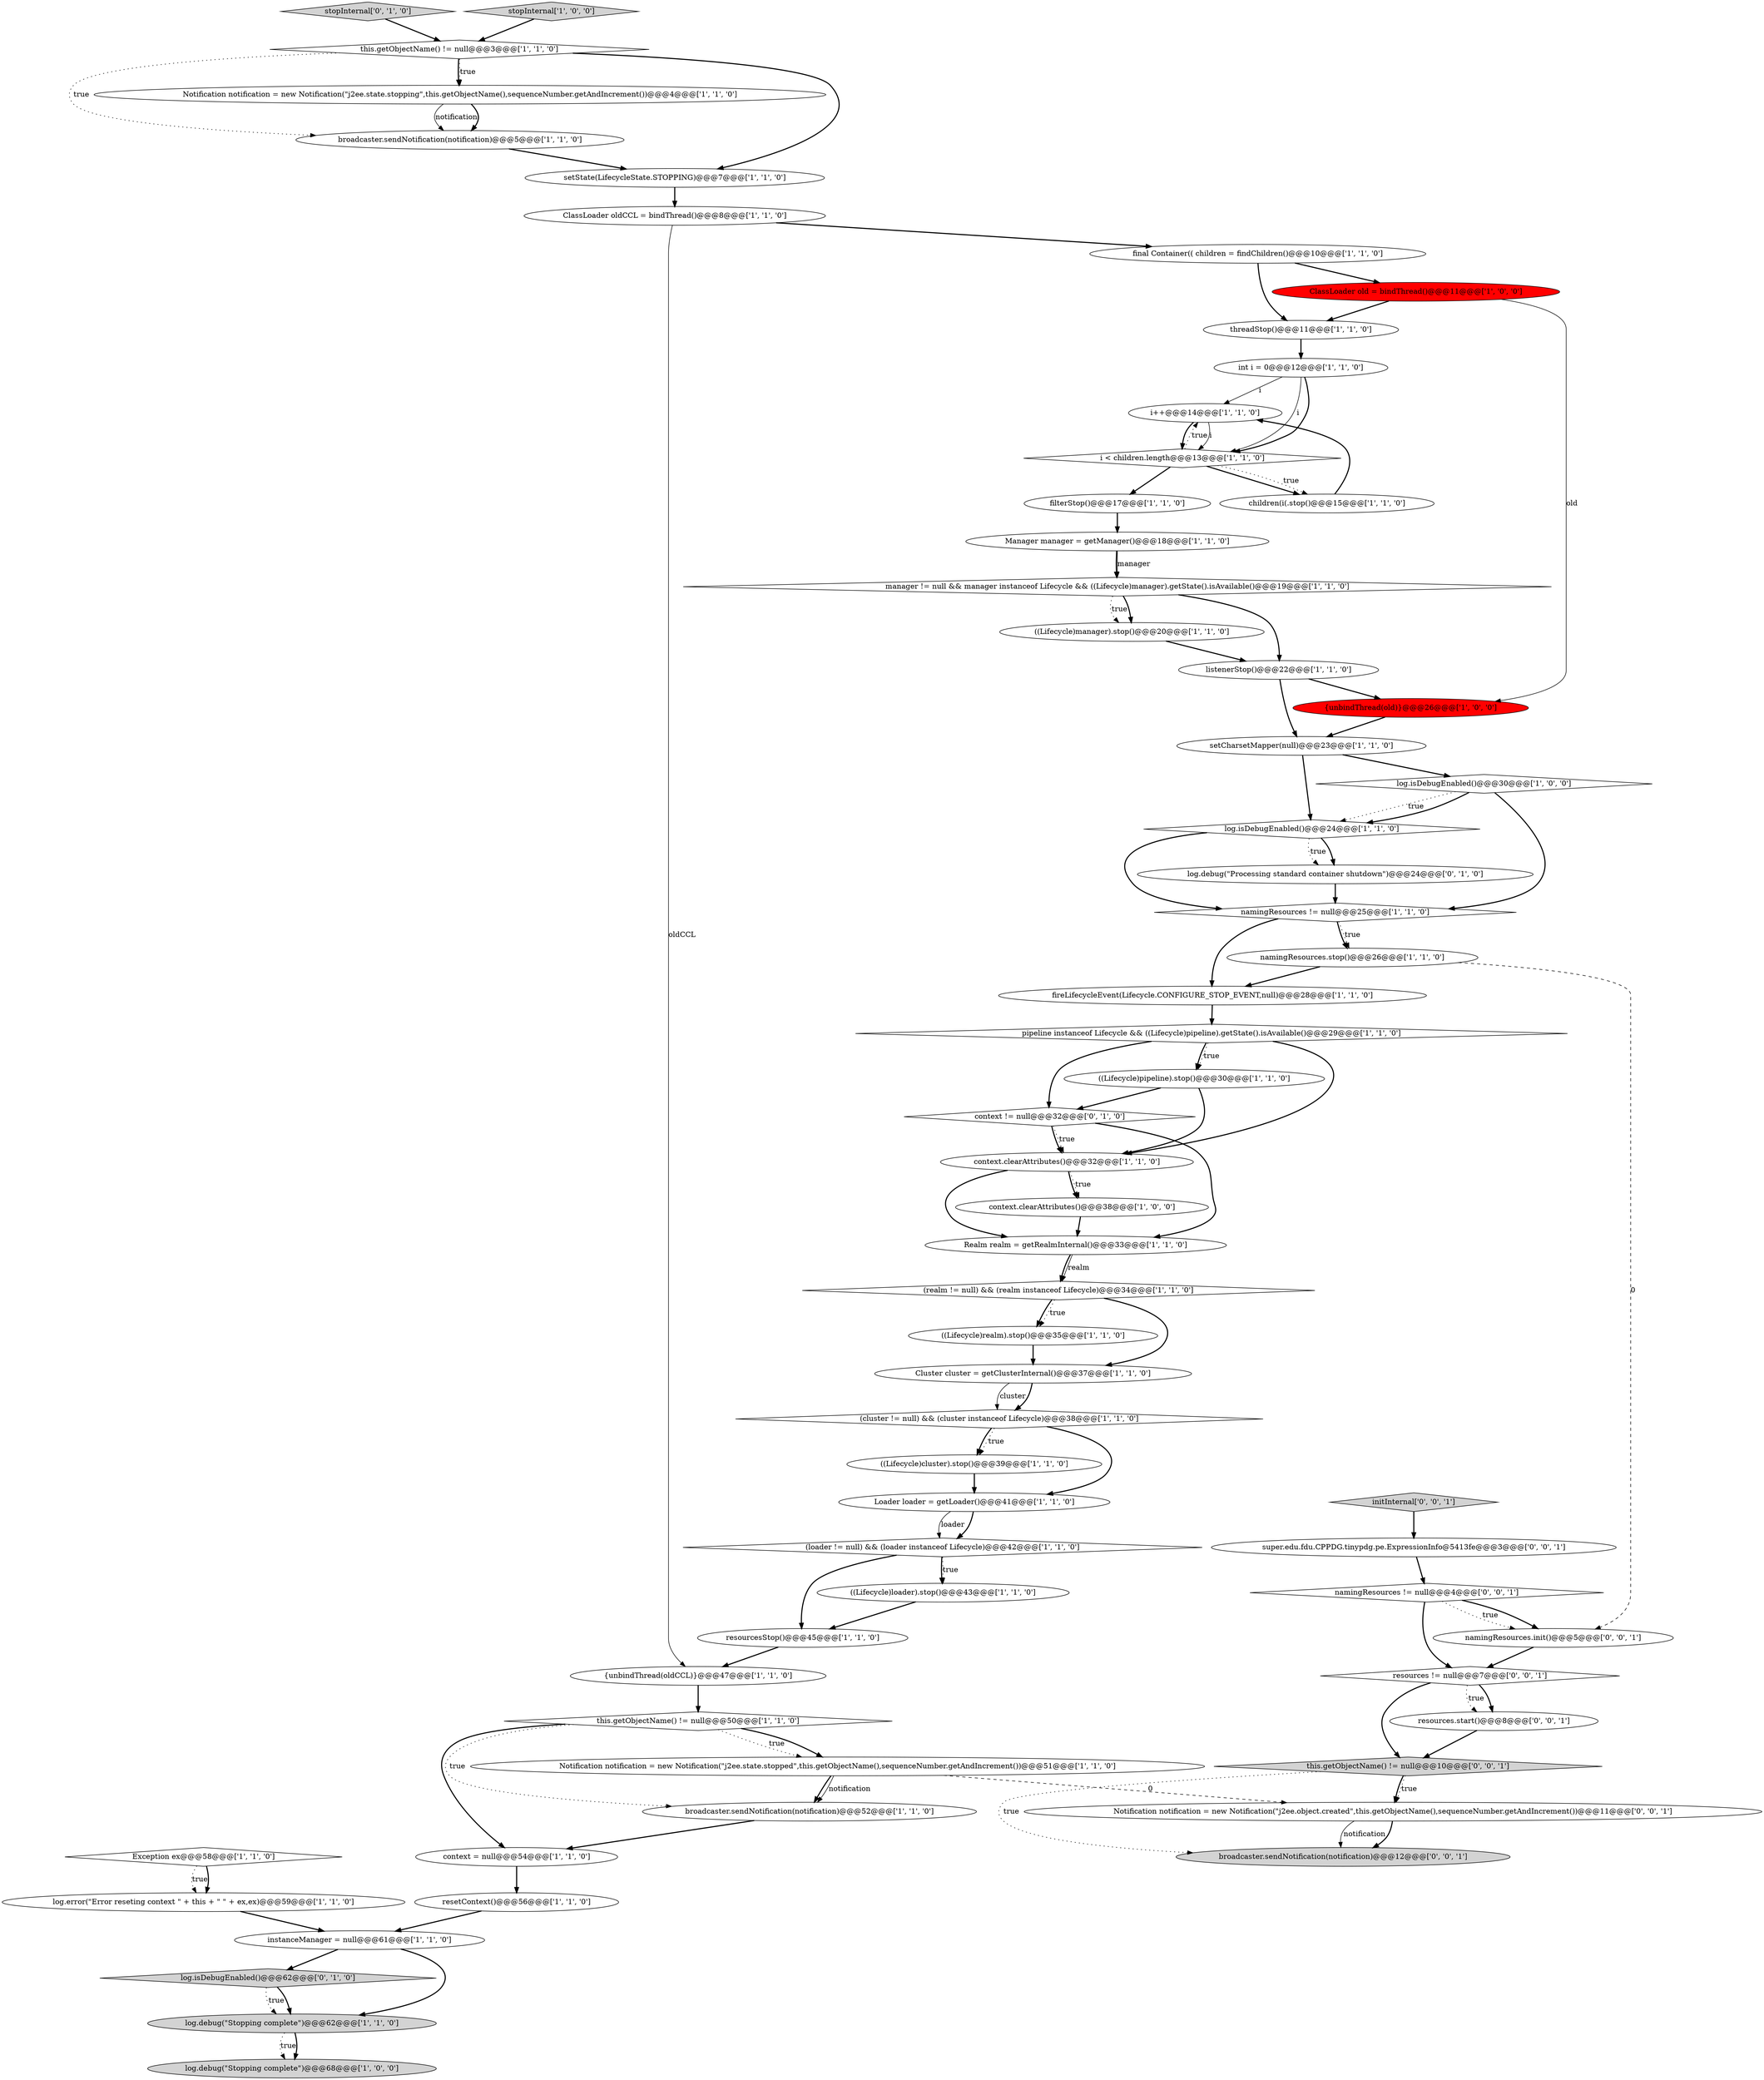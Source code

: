 digraph {
22 [style = filled, label = "broadcaster.sendNotification(notification)@@@52@@@['1', '1', '0']", fillcolor = white, shape = ellipse image = "AAA0AAABBB1BBB"];
53 [style = filled, label = "stopInternal['0', '1', '0']", fillcolor = lightgray, shape = diamond image = "AAA0AAABBB2BBB"];
42 [style = filled, label = "i++@@@14@@@['1', '1', '0']", fillcolor = white, shape = ellipse image = "AAA0AAABBB1BBB"];
55 [style = filled, label = "Notification notification = new Notification(\"j2ee.object.created\",this.getObjectName(),sequenceNumber.getAndIncrement())@@@11@@@['0', '0', '1']", fillcolor = white, shape = ellipse image = "AAA0AAABBB3BBB"];
3 [style = filled, label = "resetContext()@@@56@@@['1', '1', '0']", fillcolor = white, shape = ellipse image = "AAA0AAABBB1BBB"];
62 [style = filled, label = "namingResources != null@@@4@@@['0', '0', '1']", fillcolor = white, shape = diamond image = "AAA0AAABBB3BBB"];
10 [style = filled, label = "(realm != null) && (realm instanceof Lifecycle)@@@34@@@['1', '1', '0']", fillcolor = white, shape = diamond image = "AAA0AAABBB1BBB"];
40 [style = filled, label = "log.error(\"Error reseting context \" + this + \" \" + ex,ex)@@@59@@@['1', '1', '0']", fillcolor = white, shape = ellipse image = "AAA0AAABBB1BBB"];
43 [style = filled, label = "Cluster cluster = getClusterInternal()@@@37@@@['1', '1', '0']", fillcolor = white, shape = ellipse image = "AAA0AAABBB1BBB"];
45 [style = filled, label = "Exception ex@@@58@@@['1', '1', '0']", fillcolor = white, shape = diamond image = "AAA0AAABBB1BBB"];
36 [style = filled, label = "ClassLoader old = bindThread()@@@11@@@['1', '0', '0']", fillcolor = red, shape = ellipse image = "AAA1AAABBB1BBB"];
8 [style = filled, label = "{unbindThread(old)}@@@26@@@['1', '0', '0']", fillcolor = red, shape = ellipse image = "AAA1AAABBB1BBB"];
29 [style = filled, label = "((Lifecycle)loader).stop()@@@43@@@['1', '1', '0']", fillcolor = white, shape = ellipse image = "AAA0AAABBB1BBB"];
16 [style = filled, label = "context = null@@@54@@@['1', '1', '0']", fillcolor = white, shape = ellipse image = "AAA0AAABBB1BBB"];
28 [style = filled, label = "context.clearAttributes()@@@38@@@['1', '0', '0']", fillcolor = white, shape = ellipse image = "AAA0AAABBB1BBB"];
58 [style = filled, label = "broadcaster.sendNotification(notification)@@@12@@@['0', '0', '1']", fillcolor = lightgray, shape = ellipse image = "AAA0AAABBB3BBB"];
33 [style = filled, label = "((Lifecycle)cluster).stop()@@@39@@@['1', '1', '0']", fillcolor = white, shape = ellipse image = "AAA0AAABBB1BBB"];
31 [style = filled, label = "log.isDebugEnabled()@@@24@@@['1', '1', '0']", fillcolor = white, shape = diamond image = "AAA0AAABBB1BBB"];
35 [style = filled, label = "log.debug(\"Stopping complete\")@@@68@@@['1', '0', '0']", fillcolor = lightgray, shape = ellipse image = "AAA0AAABBB1BBB"];
56 [style = filled, label = "namingResources.init()@@@5@@@['0', '0', '1']", fillcolor = white, shape = ellipse image = "AAA0AAABBB3BBB"];
59 [style = filled, label = "this.getObjectName() != null@@@10@@@['0', '0', '1']", fillcolor = lightgray, shape = diamond image = "AAA0AAABBB3BBB"];
15 [style = filled, label = "manager != null && manager instanceof Lifecycle && ((Lifecycle)manager).getState().isAvailable()@@@19@@@['1', '1', '0']", fillcolor = white, shape = diamond image = "AAA0AAABBB1BBB"];
20 [style = filled, label = "i < children.length@@@13@@@['1', '1', '0']", fillcolor = white, shape = diamond image = "AAA0AAABBB1BBB"];
18 [style = filled, label = "Notification notification = new Notification(\"j2ee.state.stopped\",this.getObjectName(),sequenceNumber.getAndIncrement())@@@51@@@['1', '1', '0']", fillcolor = white, shape = ellipse image = "AAA0AAABBB1BBB"];
26 [style = filled, label = "Notification notification = new Notification(\"j2ee.state.stopping\",this.getObjectName(),sequenceNumber.getAndIncrement())@@@4@@@['1', '1', '0']", fillcolor = white, shape = ellipse image = "AAA0AAABBB1BBB"];
57 [style = filled, label = "resources != null@@@7@@@['0', '0', '1']", fillcolor = white, shape = diamond image = "AAA0AAABBB3BBB"];
14 [style = filled, label = "setState(LifecycleState.STOPPING)@@@7@@@['1', '1', '0']", fillcolor = white, shape = ellipse image = "AAA0AAABBB1BBB"];
38 [style = filled, label = "namingResources.stop()@@@26@@@['1', '1', '0']", fillcolor = white, shape = ellipse image = "AAA0AAABBB1BBB"];
9 [style = filled, label = "log.isDebugEnabled()@@@30@@@['1', '0', '0']", fillcolor = white, shape = diamond image = "AAA0AAABBB1BBB"];
48 [style = filled, label = "{unbindThread(oldCCL)}@@@47@@@['1', '1', '0']", fillcolor = white, shape = ellipse image = "AAA0AAABBB1BBB"];
52 [style = filled, label = "log.isDebugEnabled()@@@62@@@['0', '1', '0']", fillcolor = lightgray, shape = diamond image = "AAA0AAABBB2BBB"];
19 [style = filled, label = "((Lifecycle)realm).stop()@@@35@@@['1', '1', '0']", fillcolor = white, shape = ellipse image = "AAA0AAABBB1BBB"];
51 [style = filled, label = "log.debug(\"Processing standard container shutdown\")@@@24@@@['0', '1', '0']", fillcolor = white, shape = ellipse image = "AAA0AAABBB2BBB"];
12 [style = filled, label = "pipeline instanceof Lifecycle && ((Lifecycle)pipeline).getState().isAvailable()@@@29@@@['1', '1', '0']", fillcolor = white, shape = diamond image = "AAA0AAABBB1BBB"];
37 [style = filled, label = "broadcaster.sendNotification(notification)@@@5@@@['1', '1', '0']", fillcolor = white, shape = ellipse image = "AAA0AAABBB1BBB"];
27 [style = filled, label = "fireLifecycleEvent(Lifecycle.CONFIGURE_STOP_EVENT,null)@@@28@@@['1', '1', '0']", fillcolor = white, shape = ellipse image = "AAA0AAABBB1BBB"];
30 [style = filled, label = "filterStop()@@@17@@@['1', '1', '0']", fillcolor = white, shape = ellipse image = "AAA0AAABBB1BBB"];
54 [style = filled, label = "super.edu.fdu.CPPDG.tinypdg.pe.ExpressionInfo@5413fe@@@3@@@['0', '0', '1']", fillcolor = white, shape = ellipse image = "AAA0AAABBB3BBB"];
4 [style = filled, label = "int i = 0@@@12@@@['1', '1', '0']", fillcolor = white, shape = ellipse image = "AAA0AAABBB1BBB"];
13 [style = filled, label = "instanceManager = null@@@61@@@['1', '1', '0']", fillcolor = white, shape = ellipse image = "AAA0AAABBB1BBB"];
24 [style = filled, label = "listenerStop()@@@22@@@['1', '1', '0']", fillcolor = white, shape = ellipse image = "AAA0AAABBB1BBB"];
50 [style = filled, label = "context != null@@@32@@@['0', '1', '0']", fillcolor = white, shape = diamond image = "AAA0AAABBB2BBB"];
60 [style = filled, label = "resources.start()@@@8@@@['0', '0', '1']", fillcolor = white, shape = ellipse image = "AAA0AAABBB3BBB"];
41 [style = filled, label = "context.clearAttributes()@@@32@@@['1', '1', '0']", fillcolor = white, shape = ellipse image = "AAA0AAABBB1BBB"];
39 [style = filled, label = "log.debug(\"Stopping complete\")@@@62@@@['1', '1', '0']", fillcolor = lightgray, shape = ellipse image = "AAA0AAABBB1BBB"];
0 [style = filled, label = "ClassLoader oldCCL = bindThread()@@@8@@@['1', '1', '0']", fillcolor = white, shape = ellipse image = "AAA0AAABBB1BBB"];
5 [style = filled, label = "setCharsetMapper(null)@@@23@@@['1', '1', '0']", fillcolor = white, shape = ellipse image = "AAA0AAABBB1BBB"];
44 [style = filled, label = "threadStop()@@@11@@@['1', '1', '0']", fillcolor = white, shape = ellipse image = "AAA0AAABBB1BBB"];
46 [style = filled, label = "((Lifecycle)manager).stop()@@@20@@@['1', '1', '0']", fillcolor = white, shape = ellipse image = "AAA0AAABBB1BBB"];
32 [style = filled, label = "(loader != null) && (loader instanceof Lifecycle)@@@42@@@['1', '1', '0']", fillcolor = white, shape = diamond image = "AAA0AAABBB1BBB"];
21 [style = filled, label = "Realm realm = getRealmInternal()@@@33@@@['1', '1', '0']", fillcolor = white, shape = ellipse image = "AAA0AAABBB1BBB"];
25 [style = filled, label = "((Lifecycle)pipeline).stop()@@@30@@@['1', '1', '0']", fillcolor = white, shape = ellipse image = "AAA0AAABBB1BBB"];
47 [style = filled, label = "namingResources != null@@@25@@@['1', '1', '0']", fillcolor = white, shape = diamond image = "AAA0AAABBB1BBB"];
61 [style = filled, label = "initInternal['0', '0', '1']", fillcolor = lightgray, shape = diamond image = "AAA0AAABBB3BBB"];
1 [style = filled, label = "(cluster != null) && (cluster instanceof Lifecycle)@@@38@@@['1', '1', '0']", fillcolor = white, shape = diamond image = "AAA0AAABBB1BBB"];
2 [style = filled, label = "children(i(.stop()@@@15@@@['1', '1', '0']", fillcolor = white, shape = ellipse image = "AAA0AAABBB1BBB"];
6 [style = filled, label = "this.getObjectName() != null@@@50@@@['1', '1', '0']", fillcolor = white, shape = diamond image = "AAA0AAABBB1BBB"];
17 [style = filled, label = "final Container(( children = findChildren()@@@10@@@['1', '1', '0']", fillcolor = white, shape = ellipse image = "AAA0AAABBB1BBB"];
11 [style = filled, label = "resourcesStop()@@@45@@@['1', '1', '0']", fillcolor = white, shape = ellipse image = "AAA0AAABBB1BBB"];
34 [style = filled, label = "Manager manager = getManager()@@@18@@@['1', '1', '0']", fillcolor = white, shape = ellipse image = "AAA0AAABBB1BBB"];
23 [style = filled, label = "this.getObjectName() != null@@@3@@@['1', '1', '0']", fillcolor = white, shape = diamond image = "AAA0AAABBB1BBB"];
7 [style = filled, label = "Loader loader = getLoader()@@@41@@@['1', '1', '0']", fillcolor = white, shape = ellipse image = "AAA0AAABBB1BBB"];
49 [style = filled, label = "stopInternal['1', '0', '0']", fillcolor = lightgray, shape = diamond image = "AAA0AAABBB1BBB"];
21->10 [style = bold, label=""];
7->32 [style = bold, label=""];
43->1 [style = solid, label="cluster"];
5->9 [style = bold, label=""];
59->55 [style = dotted, label="true"];
10->19 [style = bold, label=""];
34->15 [style = bold, label=""];
26->37 [style = solid, label="notification"];
57->59 [style = bold, label=""];
47->27 [style = bold, label=""];
40->13 [style = bold, label=""];
18->55 [style = dashed, label="0"];
41->28 [style = bold, label=""];
17->36 [style = bold, label=""];
45->40 [style = dotted, label="true"];
1->33 [style = bold, label=""];
28->21 [style = bold, label=""];
18->22 [style = bold, label=""];
6->18 [style = dotted, label="true"];
20->42 [style = dotted, label="true"];
43->1 [style = bold, label=""];
51->47 [style = bold, label=""];
9->47 [style = bold, label=""];
17->44 [style = bold, label=""];
36->8 [style = solid, label="old"];
32->11 [style = bold, label=""];
62->56 [style = bold, label=""];
39->35 [style = dotted, label="true"];
33->7 [style = bold, label=""];
16->3 [style = bold, label=""];
27->12 [style = bold, label=""];
36->44 [style = bold, label=""];
11->48 [style = bold, label=""];
0->17 [style = bold, label=""];
46->24 [style = bold, label=""];
41->21 [style = bold, label=""];
41->28 [style = dotted, label="true"];
9->31 [style = dotted, label="true"];
54->62 [style = bold, label=""];
57->60 [style = bold, label=""];
30->34 [style = bold, label=""];
56->57 [style = bold, label=""];
24->5 [style = bold, label=""];
23->14 [style = bold, label=""];
12->41 [style = bold, label=""];
1->33 [style = dotted, label="true"];
31->51 [style = bold, label=""];
44->4 [style = bold, label=""];
39->35 [style = bold, label=""];
55->58 [style = solid, label="notification"];
59->55 [style = bold, label=""];
26->37 [style = bold, label=""];
31->47 [style = bold, label=""];
24->8 [style = bold, label=""];
47->38 [style = dotted, label="true"];
50->41 [style = bold, label=""];
12->25 [style = dotted, label="true"];
29->11 [style = bold, label=""];
57->60 [style = dotted, label="true"];
4->20 [style = solid, label="i"];
52->39 [style = dotted, label="true"];
10->43 [style = bold, label=""];
4->42 [style = solid, label="i"];
22->16 [style = bold, label=""];
9->31 [style = bold, label=""];
25->41 [style = bold, label=""];
6->18 [style = bold, label=""];
21->10 [style = solid, label="realm"];
38->27 [style = bold, label=""];
13->39 [style = bold, label=""];
49->23 [style = bold, label=""];
34->15 [style = solid, label="manager"];
6->22 [style = dotted, label="true"];
48->6 [style = bold, label=""];
1->7 [style = bold, label=""];
10->19 [style = dotted, label="true"];
42->20 [style = solid, label="i"];
4->20 [style = bold, label=""];
38->56 [style = dashed, label="0"];
53->23 [style = bold, label=""];
59->58 [style = dotted, label="true"];
32->29 [style = dotted, label="true"];
0->48 [style = solid, label="oldCCL"];
61->54 [style = bold, label=""];
31->51 [style = dotted, label="true"];
13->52 [style = bold, label=""];
19->43 [style = bold, label=""];
45->40 [style = bold, label=""];
50->41 [style = dotted, label="true"];
12->50 [style = bold, label=""];
52->39 [style = bold, label=""];
18->22 [style = solid, label="notification"];
42->20 [style = bold, label=""];
23->26 [style = bold, label=""];
62->57 [style = bold, label=""];
60->59 [style = bold, label=""];
15->46 [style = dotted, label="true"];
47->38 [style = bold, label=""];
20->2 [style = bold, label=""];
32->29 [style = bold, label=""];
23->37 [style = dotted, label="true"];
37->14 [style = bold, label=""];
23->26 [style = dotted, label="true"];
14->0 [style = bold, label=""];
8->5 [style = bold, label=""];
5->31 [style = bold, label=""];
6->16 [style = bold, label=""];
12->25 [style = bold, label=""];
15->24 [style = bold, label=""];
3->13 [style = bold, label=""];
15->46 [style = bold, label=""];
20->2 [style = dotted, label="true"];
62->56 [style = dotted, label="true"];
50->21 [style = bold, label=""];
20->30 [style = bold, label=""];
25->50 [style = bold, label=""];
7->32 [style = solid, label="loader"];
2->42 [style = bold, label=""];
55->58 [style = bold, label=""];
}
